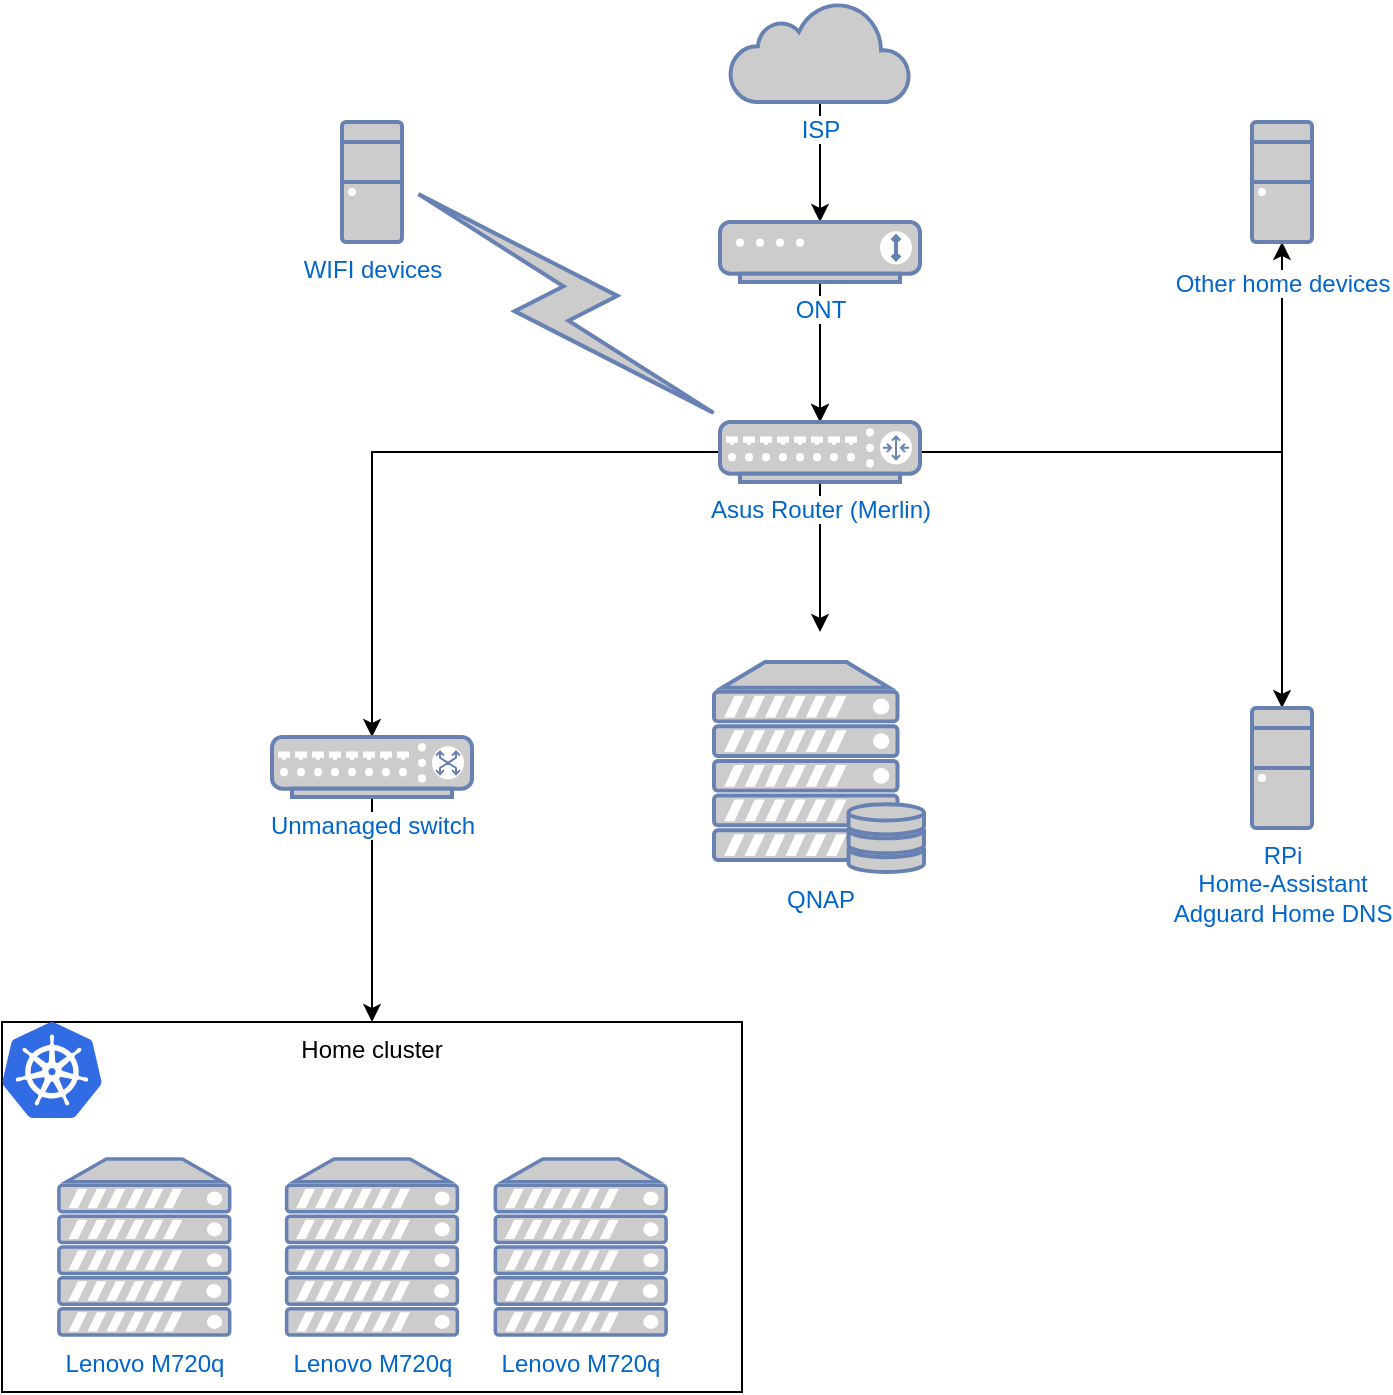 <mxfile>
    <diagram name="Strona-1" id="PxvSRAu7eu6UJ6eb0uBy">
        <mxGraphModel dx="664" dy="287" grid="1" gridSize="10" guides="1" tooltips="1" connect="1" arrows="1" fold="1" page="1" pageScale="1" pageWidth="827" pageHeight="1169" math="0" shadow="0">
            <root>
                <mxCell id="0"/>
                <mxCell id="1" parent="0"/>
                <mxCell id="mDa6C6_Soye0KUJeWVM5-14" style="edgeStyle=orthogonalEdgeStyle;rounded=0;orthogonalLoop=1;jettySize=auto;html=1;exitX=0.5;exitY=1;exitDx=0;exitDy=0;exitPerimeter=0;" parent="1" source="mDa6C6_Soye0KUJeWVM5-1" target="mDa6C6_Soye0KUJeWVM5-2" edge="1">
                    <mxGeometry relative="1" as="geometry"/>
                </mxCell>
                <mxCell id="mDa6C6_Soye0KUJeWVM5-11" value="" style="edgeStyle=orthogonalEdgeStyle;rounded=0;orthogonalLoop=1;jettySize=auto;html=1;" parent="1" source="mDa6C6_Soye0KUJeWVM5-2" target="mDa6C6_Soye0KUJeWVM5-9" edge="1">
                    <mxGeometry relative="1" as="geometry"/>
                </mxCell>
                <mxCell id="mDa6C6_Soye0KUJeWVM5-1" value="&lt;div&gt;ISP&lt;/div&gt;" style="html=1;outlineConnect=0;fillColor=#CCCCCC;strokeColor=#6881B3;gradientColor=none;gradientDirection=north;strokeWidth=2;shape=mxgraph.networks.cloud;fontColor=#0066CC;align=center;verticalAlign=top;labelPosition=center;verticalLabelPosition=bottom;labelBackgroundColor=default;" parent="1" vertex="1">
                    <mxGeometry x="369" y="70" width="90" height="50" as="geometry"/>
                </mxCell>
                <mxCell id="mDa6C6_Soye0KUJeWVM5-10" style="edgeStyle=orthogonalEdgeStyle;rounded=0;orthogonalLoop=1;jettySize=auto;html=1;entryX=0.5;entryY=0;entryDx=0;entryDy=0;entryPerimeter=0;" parent="1" source="mDa6C6_Soye0KUJeWVM5-2" target="mDa6C6_Soye0KUJeWVM5-9" edge="1">
                    <mxGeometry relative="1" as="geometry"/>
                </mxCell>
                <mxCell id="mDa6C6_Soye0KUJeWVM5-2" value="ONT" style="fontColor=#0066CC;verticalAlign=top;verticalLabelPosition=bottom;labelPosition=center;align=center;html=1;outlineConnect=0;fillColor=#CCCCCC;strokeColor=#6881B3;gradientColor=none;gradientDirection=north;strokeWidth=2;shape=mxgraph.networks.modem;labelBackgroundColor=default;" parent="1" vertex="1">
                    <mxGeometry x="364" y="180" width="100" height="30" as="geometry"/>
                </mxCell>
                <mxCell id="mDa6C6_Soye0KUJeWVM5-16" style="edgeStyle=orthogonalEdgeStyle;rounded=0;orthogonalLoop=1;jettySize=auto;html=1;entryX=0.5;entryY=0;entryDx=0;entryDy=0;entryPerimeter=0;" parent="1" source="mDa6C6_Soye0KUJeWVM5-9" target="mDa6C6_Soye0KUJeWVM5-15" edge="1">
                    <mxGeometry relative="1" as="geometry"/>
                </mxCell>
                <mxCell id="mDa6C6_Soye0KUJeWVM5-19" style="edgeStyle=orthogonalEdgeStyle;rounded=0;orthogonalLoop=1;jettySize=auto;html=1;" parent="1" source="mDa6C6_Soye0KUJeWVM5-9" edge="1">
                    <mxGeometry relative="1" as="geometry">
                        <mxPoint x="414" y="385" as="targetPoint"/>
                    </mxGeometry>
                </mxCell>
                <mxCell id="mDa6C6_Soye0KUJeWVM5-22" style="edgeStyle=orthogonalEdgeStyle;rounded=0;orthogonalLoop=1;jettySize=auto;html=1;entryX=0.5;entryY=0;entryDx=0;entryDy=0;entryPerimeter=0;" parent="1" source="mDa6C6_Soye0KUJeWVM5-9" target="mDa6C6_Soye0KUJeWVM5-21" edge="1">
                    <mxGeometry relative="1" as="geometry"/>
                </mxCell>
                <mxCell id="mDa6C6_Soye0KUJeWVM5-24" style="edgeStyle=orthogonalEdgeStyle;rounded=0;orthogonalLoop=1;jettySize=auto;html=1;" parent="1" source="mDa6C6_Soye0KUJeWVM5-9" target="mDa6C6_Soye0KUJeWVM5-23" edge="1">
                    <mxGeometry relative="1" as="geometry"/>
                </mxCell>
                <mxCell id="mDa6C6_Soye0KUJeWVM5-9" value="Asus Router (Merlin)" style="fontColor=#0066CC;verticalAlign=top;verticalLabelPosition=bottom;labelPosition=center;align=center;html=1;outlineConnect=0;fillColor=#CCCCCC;strokeColor=#6881B3;gradientColor=none;gradientDirection=north;strokeWidth=2;shape=mxgraph.networks.router;labelBackgroundColor=default;labelBorderColor=none;" parent="1" vertex="1">
                    <mxGeometry x="364" y="280" width="100" height="30" as="geometry"/>
                </mxCell>
                <mxCell id="mDa6C6_Soye0KUJeWVM5-47" style="edgeStyle=orthogonalEdgeStyle;rounded=0;orthogonalLoop=1;jettySize=auto;html=1;entryX=0.5;entryY=0;entryDx=0;entryDy=0;" parent="1" source="mDa6C6_Soye0KUJeWVM5-15" target="mDa6C6_Soye0KUJeWVM5-45" edge="1">
                    <mxGeometry relative="1" as="geometry"/>
                </mxCell>
                <mxCell id="mDa6C6_Soye0KUJeWVM5-15" value="Unmanaged switch" style="fontColor=#0066CC;verticalAlign=top;verticalLabelPosition=bottom;labelPosition=center;align=center;html=1;outlineConnect=0;fillColor=#CCCCCC;strokeColor=#6881B3;gradientColor=none;gradientDirection=north;strokeWidth=2;shape=mxgraph.networks.switch;labelBackgroundColor=default;" parent="1" vertex="1">
                    <mxGeometry x="140" y="437.5" width="100" height="30" as="geometry"/>
                </mxCell>
                <mxCell id="mDa6C6_Soye0KUJeWVM5-20" value="QNAP" style="fontColor=#0066CC;verticalAlign=top;verticalLabelPosition=bottom;labelPosition=center;align=center;html=1;outlineConnect=0;fillColor=#CCCCCC;strokeColor=#6881B3;gradientColor=none;gradientDirection=north;strokeWidth=2;shape=mxgraph.networks.server_storage;labelBackgroundColor=default;" parent="1" vertex="1">
                    <mxGeometry x="361" y="400" width="105" height="105" as="geometry"/>
                </mxCell>
                <mxCell id="mDa6C6_Soye0KUJeWVM5-21" value="RPi&lt;br&gt;Home-Assistant&lt;br&gt;Adguard Home DNS" style="fontColor=#0066CC;verticalAlign=top;verticalLabelPosition=bottom;labelPosition=center;align=center;html=1;outlineConnect=0;fillColor=#CCCCCC;strokeColor=#6881B3;gradientColor=none;gradientDirection=north;strokeWidth=2;shape=mxgraph.networks.desktop_pc;labelBackgroundColor=default;" parent="1" vertex="1">
                    <mxGeometry x="630" y="423" width="30" height="60" as="geometry"/>
                </mxCell>
                <mxCell id="mDa6C6_Soye0KUJeWVM5-23" value="Other home devices" style="fontColor=#0066CC;verticalAlign=top;verticalLabelPosition=bottom;labelPosition=center;align=center;html=1;outlineConnect=0;fillColor=#CCCCCC;strokeColor=#6881B3;gradientColor=none;gradientDirection=north;strokeWidth=2;shape=mxgraph.networks.desktop_pc;labelBackgroundColor=default;spacingTop=7;" parent="1" vertex="1">
                    <mxGeometry x="630" y="130" width="30" height="60" as="geometry"/>
                </mxCell>
                <mxCell id="mDa6C6_Soye0KUJeWVM5-25" value="WIFI devices" style="fontColor=#0066CC;verticalAlign=top;verticalLabelPosition=bottom;labelPosition=center;align=center;html=1;outlineConnect=0;fillColor=#CCCCCC;strokeColor=#6881B3;gradientColor=none;gradientDirection=north;strokeWidth=2;shape=mxgraph.networks.desktop_pc;labelBackgroundColor=default;" parent="1" vertex="1">
                    <mxGeometry x="175" y="130" width="30" height="60" as="geometry"/>
                </mxCell>
                <mxCell id="mDa6C6_Soye0KUJeWVM5-28" value="" style="html=1;outlineConnect=0;fillColor=#CCCCCC;strokeColor=#6881B3;gradientColor=none;gradientDirection=north;strokeWidth=2;shape=mxgraph.networks.comm_link_edge;html=1;rounded=0;verticalAlign=middle;entryX=1;entryY=0.5;entryDx=0;entryDy=0;entryPerimeter=0;exitX=0.05;exitY=0.05;exitDx=0;exitDy=0;exitPerimeter=0;" parent="1" source="mDa6C6_Soye0KUJeWVM5-9" target="mDa6C6_Soye0KUJeWVM5-25" edge="1">
                    <mxGeometry width="100" height="100" relative="1" as="geometry">
                        <mxPoint x="340" y="250" as="sourcePoint"/>
                        <mxPoint x="230" y="170" as="targetPoint"/>
                    </mxGeometry>
                </mxCell>
                <mxCell id="mDa6C6_Soye0KUJeWVM5-51" value="" style="group" parent="1" vertex="1" connectable="0">
                    <mxGeometry x="5" y="580" width="370" height="185" as="geometry"/>
                </mxCell>
                <mxCell id="mDa6C6_Soye0KUJeWVM5-45" value="&lt;div&gt;Home cluster&lt;/div&gt;" style="rounded=0;whiteSpace=wrap;html=1;align=center;horizontal=1;verticalAlign=top;" parent="mDa6C6_Soye0KUJeWVM5-51" vertex="1">
                    <mxGeometry width="370" height="185" as="geometry"/>
                </mxCell>
                <mxCell id="mDa6C6_Soye0KUJeWVM5-48" value="" style="image;sketch=0;aspect=fixed;html=1;points=[];align=center;fontSize=12;image=img/lib/mscae/Kubernetes.svg;" parent="mDa6C6_Soye0KUJeWVM5-51" vertex="1">
                    <mxGeometry width="50" height="48" as="geometry"/>
                </mxCell>
                <mxCell id="mDa6C6_Soye0KUJeWVM5-31" value="Lenovo M720q" style="fontColor=#0066CC;verticalAlign=top;verticalLabelPosition=bottom;labelPosition=center;align=center;html=1;outlineConnect=0;fillColor=#CCCCCC;strokeColor=#6881B3;gradientColor=none;gradientDirection=north;strokeWidth=2;shape=mxgraph.networks.server;labelBackgroundColor=default;" parent="mDa6C6_Soye0KUJeWVM5-51" vertex="1">
                    <mxGeometry x="28.462" y="68.452" width="85.385" height="88.095" as="geometry"/>
                </mxCell>
                <mxCell id="mDa6C6_Soye0KUJeWVM5-32" value="Lenovo M720q" style="fontColor=#0066CC;verticalAlign=top;verticalLabelPosition=bottom;labelPosition=center;align=center;html=1;outlineConnect=0;fillColor=#CCCCCC;strokeColor=#6881B3;gradientColor=none;gradientDirection=north;strokeWidth=2;shape=mxgraph.networks.server;labelBackgroundColor=default;" parent="mDa6C6_Soye0KUJeWVM5-51" vertex="1">
                    <mxGeometry x="246.667" y="68.452" width="85.385" height="88.095" as="geometry"/>
                </mxCell>
                <mxCell id="mDa6C6_Soye0KUJeWVM5-30" value="Lenovo M720q" style="fontColor=#0066CC;verticalAlign=top;verticalLabelPosition=bottom;labelPosition=center;align=center;html=1;outlineConnect=0;fillColor=#CCCCCC;strokeColor=#6881B3;gradientColor=none;gradientDirection=north;strokeWidth=2;shape=mxgraph.networks.server;labelBackgroundColor=default;" parent="mDa6C6_Soye0KUJeWVM5-51" vertex="1">
                    <mxGeometry x="142.304" y="68.452" width="85.385" height="88.095" as="geometry"/>
                </mxCell>
            </root>
        </mxGraphModel>
    </diagram>
</mxfile>
